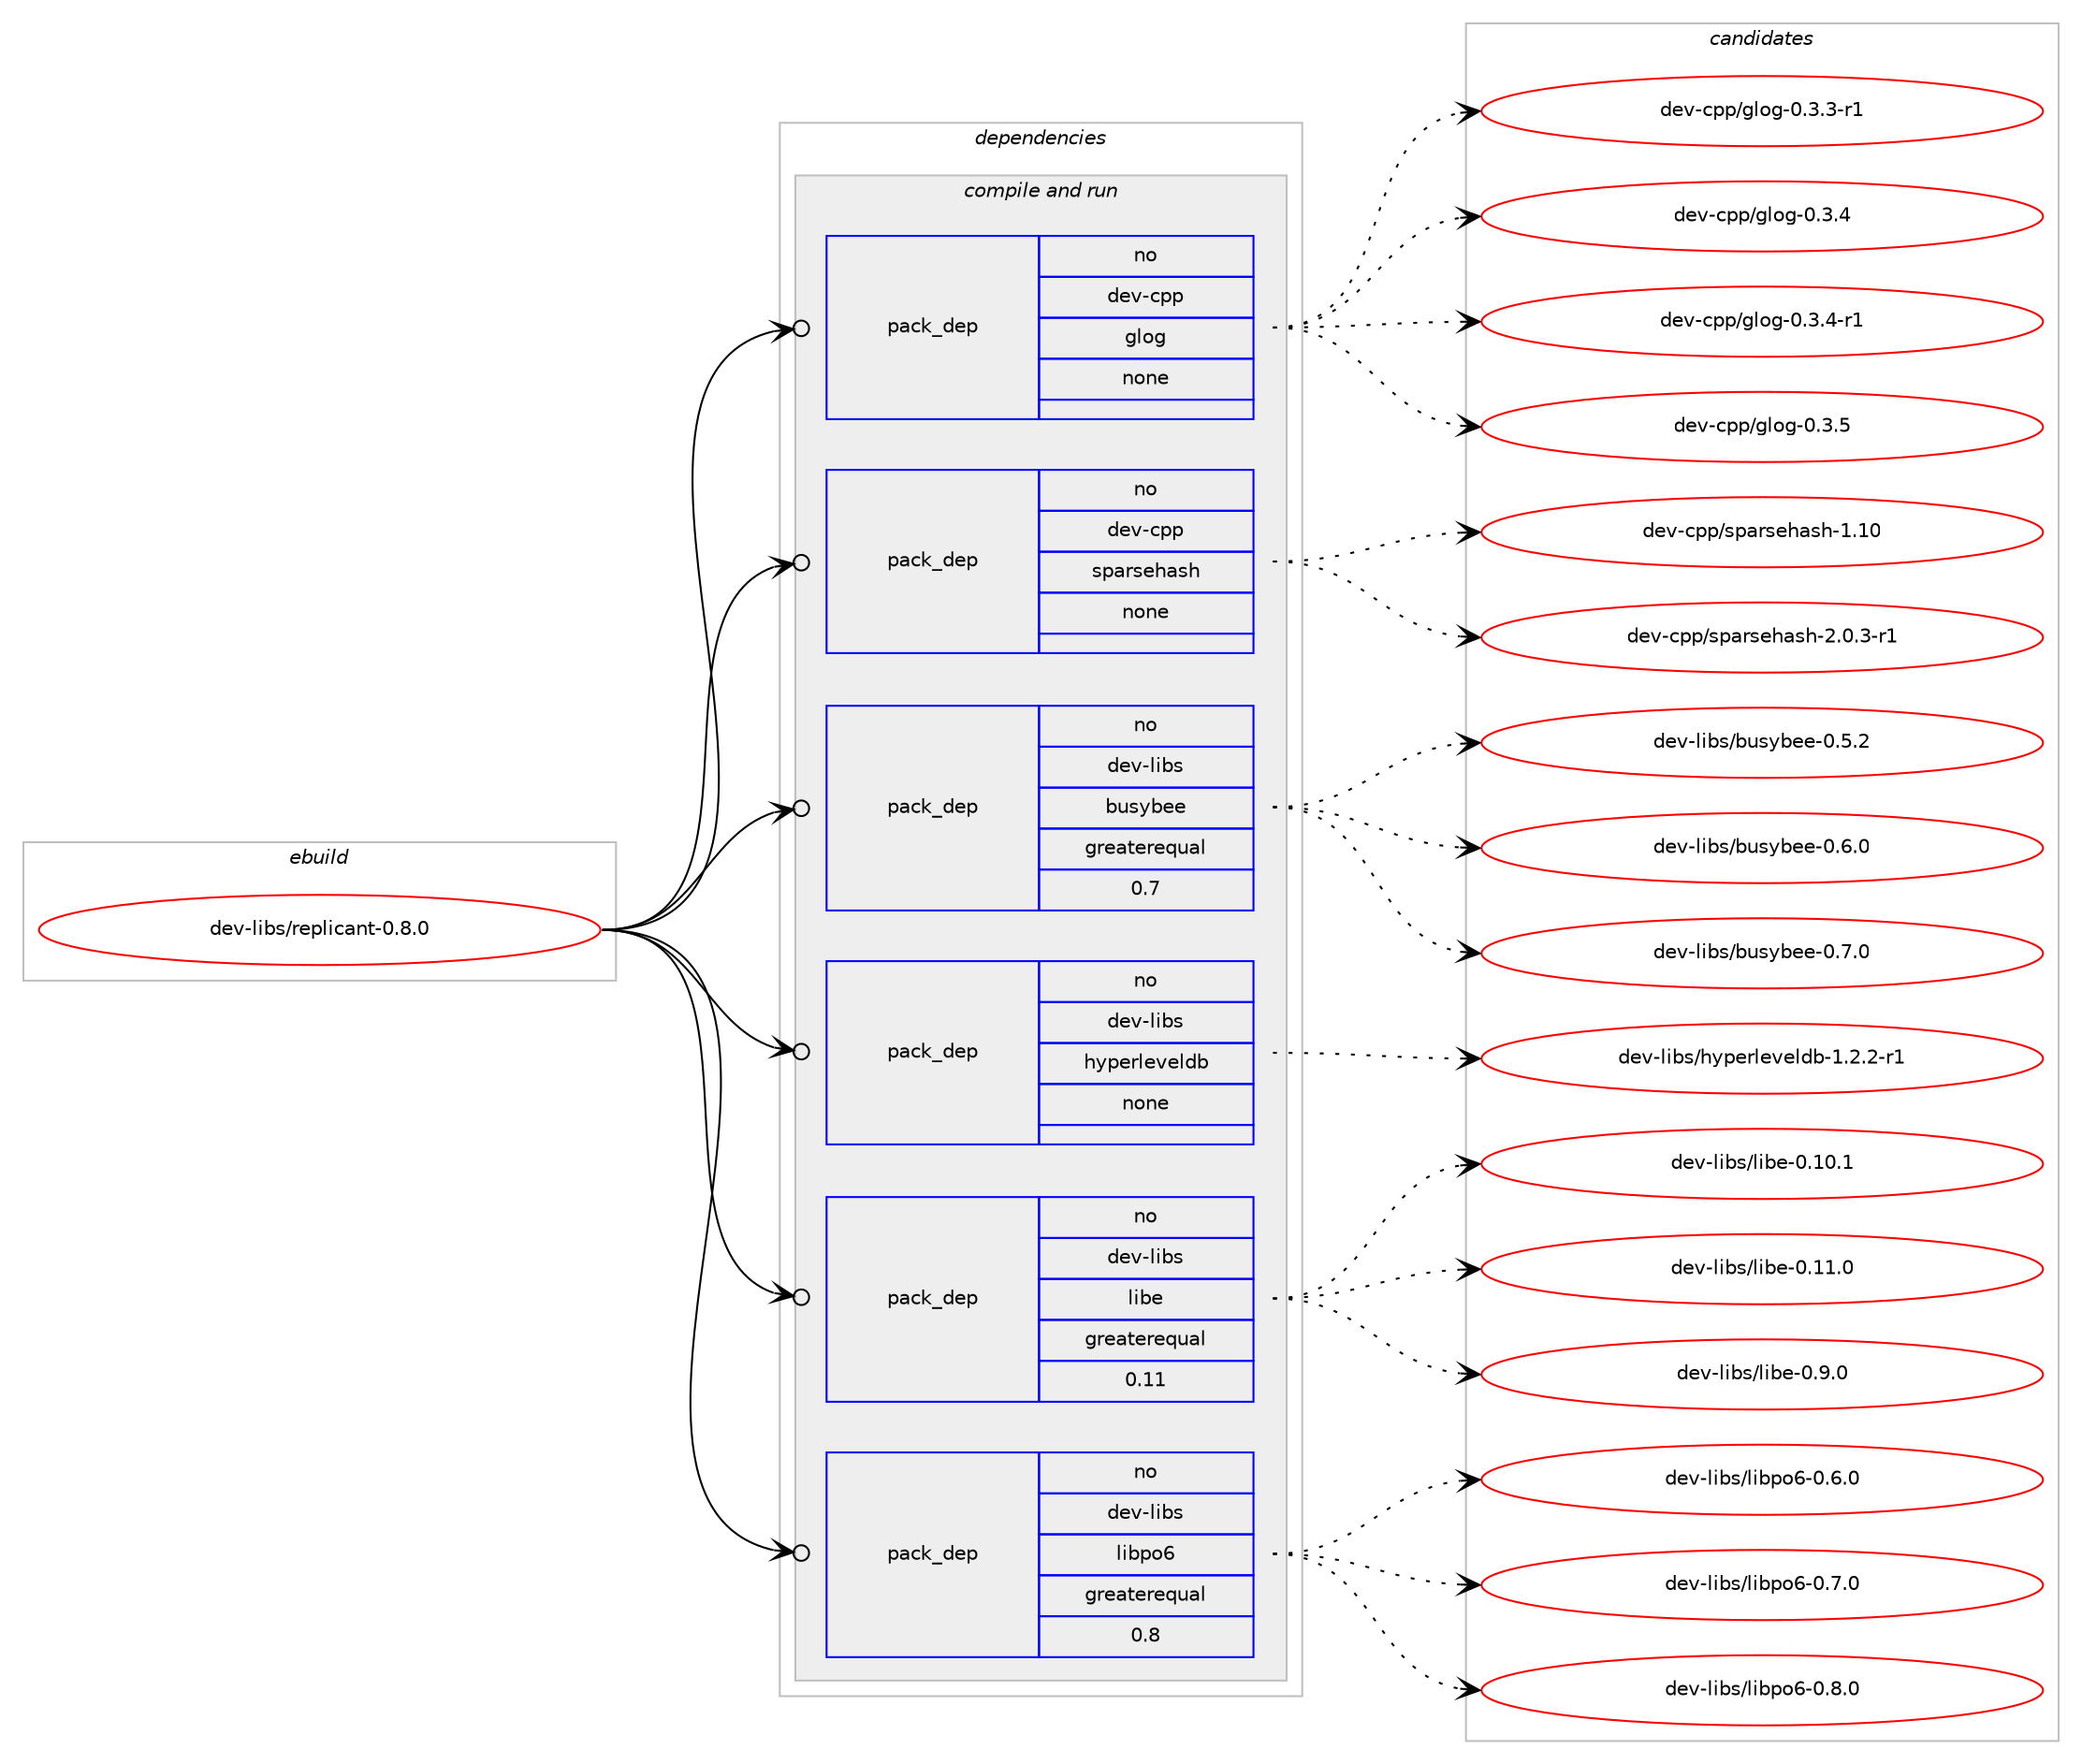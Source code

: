 digraph prolog {

# *************
# Graph options
# *************

newrank=true;
concentrate=true;
compound=true;
graph [rankdir=LR,fontname=Helvetica,fontsize=10,ranksep=1.5];#, ranksep=2.5, nodesep=0.2];
edge  [arrowhead=vee];
node  [fontname=Helvetica,fontsize=10];

# **********
# The ebuild
# **********

subgraph cluster_leftcol {
color=gray;
rank=same;
label=<<i>ebuild</i>>;
id [label="dev-libs/replicant-0.8.0", color=red, width=4, href="../dev-libs/replicant-0.8.0.svg"];
}

# ****************
# The dependencies
# ****************

subgraph cluster_midcol {
color=gray;
label=<<i>dependencies</i>>;
subgraph cluster_compile {
fillcolor="#eeeeee";
style=filled;
label=<<i>compile</i>>;
}
subgraph cluster_compileandrun {
fillcolor="#eeeeee";
style=filled;
label=<<i>compile and run</i>>;
subgraph pack981950 {
dependency1371827 [label=<<TABLE BORDER="0" CELLBORDER="1" CELLSPACING="0" CELLPADDING="4" WIDTH="220"><TR><TD ROWSPAN="6" CELLPADDING="30">pack_dep</TD></TR><TR><TD WIDTH="110">no</TD></TR><TR><TD>dev-cpp</TD></TR><TR><TD>glog</TD></TR><TR><TD>none</TD></TR><TR><TD></TD></TR></TABLE>>, shape=none, color=blue];
}
id:e -> dependency1371827:w [weight=20,style="solid",arrowhead="odotvee"];
subgraph pack981951 {
dependency1371828 [label=<<TABLE BORDER="0" CELLBORDER="1" CELLSPACING="0" CELLPADDING="4" WIDTH="220"><TR><TD ROWSPAN="6" CELLPADDING="30">pack_dep</TD></TR><TR><TD WIDTH="110">no</TD></TR><TR><TD>dev-cpp</TD></TR><TR><TD>sparsehash</TD></TR><TR><TD>none</TD></TR><TR><TD></TD></TR></TABLE>>, shape=none, color=blue];
}
id:e -> dependency1371828:w [weight=20,style="solid",arrowhead="odotvee"];
subgraph pack981952 {
dependency1371829 [label=<<TABLE BORDER="0" CELLBORDER="1" CELLSPACING="0" CELLPADDING="4" WIDTH="220"><TR><TD ROWSPAN="6" CELLPADDING="30">pack_dep</TD></TR><TR><TD WIDTH="110">no</TD></TR><TR><TD>dev-libs</TD></TR><TR><TD>busybee</TD></TR><TR><TD>greaterequal</TD></TR><TR><TD>0.7</TD></TR></TABLE>>, shape=none, color=blue];
}
id:e -> dependency1371829:w [weight=20,style="solid",arrowhead="odotvee"];
subgraph pack981953 {
dependency1371830 [label=<<TABLE BORDER="0" CELLBORDER="1" CELLSPACING="0" CELLPADDING="4" WIDTH="220"><TR><TD ROWSPAN="6" CELLPADDING="30">pack_dep</TD></TR><TR><TD WIDTH="110">no</TD></TR><TR><TD>dev-libs</TD></TR><TR><TD>hyperleveldb</TD></TR><TR><TD>none</TD></TR><TR><TD></TD></TR></TABLE>>, shape=none, color=blue];
}
id:e -> dependency1371830:w [weight=20,style="solid",arrowhead="odotvee"];
subgraph pack981954 {
dependency1371831 [label=<<TABLE BORDER="0" CELLBORDER="1" CELLSPACING="0" CELLPADDING="4" WIDTH="220"><TR><TD ROWSPAN="6" CELLPADDING="30">pack_dep</TD></TR><TR><TD WIDTH="110">no</TD></TR><TR><TD>dev-libs</TD></TR><TR><TD>libe</TD></TR><TR><TD>greaterequal</TD></TR><TR><TD>0.11</TD></TR></TABLE>>, shape=none, color=blue];
}
id:e -> dependency1371831:w [weight=20,style="solid",arrowhead="odotvee"];
subgraph pack981955 {
dependency1371832 [label=<<TABLE BORDER="0" CELLBORDER="1" CELLSPACING="0" CELLPADDING="4" WIDTH="220"><TR><TD ROWSPAN="6" CELLPADDING="30">pack_dep</TD></TR><TR><TD WIDTH="110">no</TD></TR><TR><TD>dev-libs</TD></TR><TR><TD>libpo6</TD></TR><TR><TD>greaterequal</TD></TR><TR><TD>0.8</TD></TR></TABLE>>, shape=none, color=blue];
}
id:e -> dependency1371832:w [weight=20,style="solid",arrowhead="odotvee"];
}
subgraph cluster_run {
fillcolor="#eeeeee";
style=filled;
label=<<i>run</i>>;
}
}

# **************
# The candidates
# **************

subgraph cluster_choices {
rank=same;
color=gray;
label=<<i>candidates</i>>;

subgraph choice981950 {
color=black;
nodesep=1;
choice1001011184599112112471031081111034548465146514511449 [label="dev-cpp/glog-0.3.3-r1", color=red, width=4,href="../dev-cpp/glog-0.3.3-r1.svg"];
choice100101118459911211247103108111103454846514652 [label="dev-cpp/glog-0.3.4", color=red, width=4,href="../dev-cpp/glog-0.3.4.svg"];
choice1001011184599112112471031081111034548465146524511449 [label="dev-cpp/glog-0.3.4-r1", color=red, width=4,href="../dev-cpp/glog-0.3.4-r1.svg"];
choice100101118459911211247103108111103454846514653 [label="dev-cpp/glog-0.3.5", color=red, width=4,href="../dev-cpp/glog-0.3.5.svg"];
dependency1371827:e -> choice1001011184599112112471031081111034548465146514511449:w [style=dotted,weight="100"];
dependency1371827:e -> choice100101118459911211247103108111103454846514652:w [style=dotted,weight="100"];
dependency1371827:e -> choice1001011184599112112471031081111034548465146524511449:w [style=dotted,weight="100"];
dependency1371827:e -> choice100101118459911211247103108111103454846514653:w [style=dotted,weight="100"];
}
subgraph choice981951 {
color=black;
nodesep=1;
choice10010111845991121124711511297114115101104971151044549464948 [label="dev-cpp/sparsehash-1.10", color=red, width=4,href="../dev-cpp/sparsehash-1.10.svg"];
choice10010111845991121124711511297114115101104971151044550464846514511449 [label="dev-cpp/sparsehash-2.0.3-r1", color=red, width=4,href="../dev-cpp/sparsehash-2.0.3-r1.svg"];
dependency1371828:e -> choice10010111845991121124711511297114115101104971151044549464948:w [style=dotted,weight="100"];
dependency1371828:e -> choice10010111845991121124711511297114115101104971151044550464846514511449:w [style=dotted,weight="100"];
}
subgraph choice981952 {
color=black;
nodesep=1;
choice1001011184510810598115479811711512198101101454846534650 [label="dev-libs/busybee-0.5.2", color=red, width=4,href="../dev-libs/busybee-0.5.2.svg"];
choice1001011184510810598115479811711512198101101454846544648 [label="dev-libs/busybee-0.6.0", color=red, width=4,href="../dev-libs/busybee-0.6.0.svg"];
choice1001011184510810598115479811711512198101101454846554648 [label="dev-libs/busybee-0.7.0", color=red, width=4,href="../dev-libs/busybee-0.7.0.svg"];
dependency1371829:e -> choice1001011184510810598115479811711512198101101454846534650:w [style=dotted,weight="100"];
dependency1371829:e -> choice1001011184510810598115479811711512198101101454846544648:w [style=dotted,weight="100"];
dependency1371829:e -> choice1001011184510810598115479811711512198101101454846554648:w [style=dotted,weight="100"];
}
subgraph choice981953 {
color=black;
nodesep=1;
choice100101118451081059811547104121112101114108101118101108100984549465046504511449 [label="dev-libs/hyperleveldb-1.2.2-r1", color=red, width=4,href="../dev-libs/hyperleveldb-1.2.2-r1.svg"];
dependency1371830:e -> choice100101118451081059811547104121112101114108101118101108100984549465046504511449:w [style=dotted,weight="100"];
}
subgraph choice981954 {
color=black;
nodesep=1;
choice1001011184510810598115471081059810145484649484649 [label="dev-libs/libe-0.10.1", color=red, width=4,href="../dev-libs/libe-0.10.1.svg"];
choice1001011184510810598115471081059810145484649494648 [label="dev-libs/libe-0.11.0", color=red, width=4,href="../dev-libs/libe-0.11.0.svg"];
choice10010111845108105981154710810598101454846574648 [label="dev-libs/libe-0.9.0", color=red, width=4,href="../dev-libs/libe-0.9.0.svg"];
dependency1371831:e -> choice1001011184510810598115471081059810145484649484649:w [style=dotted,weight="100"];
dependency1371831:e -> choice1001011184510810598115471081059810145484649494648:w [style=dotted,weight="100"];
dependency1371831:e -> choice10010111845108105981154710810598101454846574648:w [style=dotted,weight="100"];
}
subgraph choice981955 {
color=black;
nodesep=1;
choice1001011184510810598115471081059811211154454846544648 [label="dev-libs/libpo6-0.6.0", color=red, width=4,href="../dev-libs/libpo6-0.6.0.svg"];
choice1001011184510810598115471081059811211154454846554648 [label="dev-libs/libpo6-0.7.0", color=red, width=4,href="../dev-libs/libpo6-0.7.0.svg"];
choice1001011184510810598115471081059811211154454846564648 [label="dev-libs/libpo6-0.8.0", color=red, width=4,href="../dev-libs/libpo6-0.8.0.svg"];
dependency1371832:e -> choice1001011184510810598115471081059811211154454846544648:w [style=dotted,weight="100"];
dependency1371832:e -> choice1001011184510810598115471081059811211154454846554648:w [style=dotted,weight="100"];
dependency1371832:e -> choice1001011184510810598115471081059811211154454846564648:w [style=dotted,weight="100"];
}
}

}
